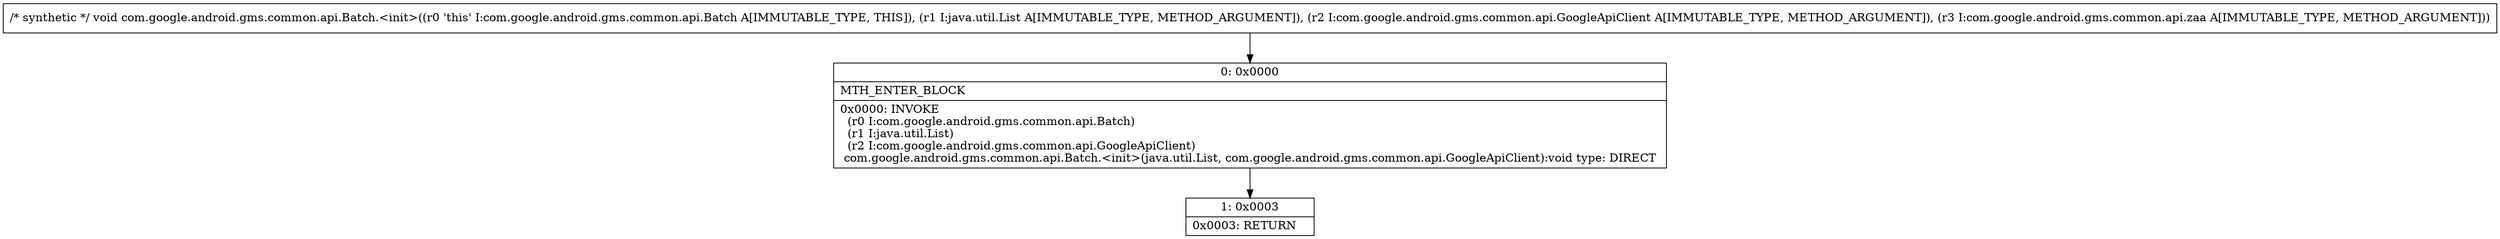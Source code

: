 digraph "CFG forcom.google.android.gms.common.api.Batch.\<init\>(Ljava\/util\/List;Lcom\/google\/android\/gms\/common\/api\/GoogleApiClient;Lcom\/google\/android\/gms\/common\/api\/zaa;)V" {
Node_0 [shape=record,label="{0\:\ 0x0000|MTH_ENTER_BLOCK\l|0x0000: INVOKE  \l  (r0 I:com.google.android.gms.common.api.Batch)\l  (r1 I:java.util.List)\l  (r2 I:com.google.android.gms.common.api.GoogleApiClient)\l com.google.android.gms.common.api.Batch.\<init\>(java.util.List, com.google.android.gms.common.api.GoogleApiClient):void type: DIRECT \l}"];
Node_1 [shape=record,label="{1\:\ 0x0003|0x0003: RETURN   \l}"];
MethodNode[shape=record,label="{\/* synthetic *\/ void com.google.android.gms.common.api.Batch.\<init\>((r0 'this' I:com.google.android.gms.common.api.Batch A[IMMUTABLE_TYPE, THIS]), (r1 I:java.util.List A[IMMUTABLE_TYPE, METHOD_ARGUMENT]), (r2 I:com.google.android.gms.common.api.GoogleApiClient A[IMMUTABLE_TYPE, METHOD_ARGUMENT]), (r3 I:com.google.android.gms.common.api.zaa A[IMMUTABLE_TYPE, METHOD_ARGUMENT])) }"];
MethodNode -> Node_0;
Node_0 -> Node_1;
}

